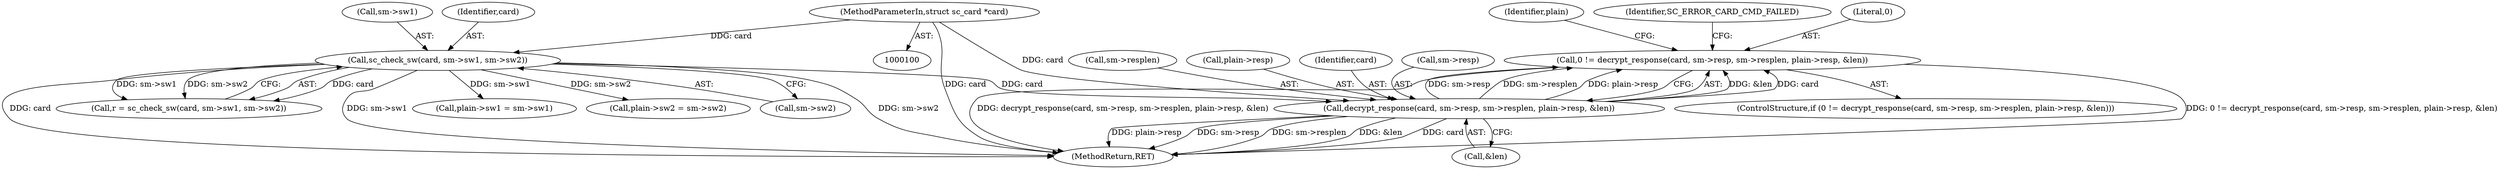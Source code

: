 digraph "0_OpenSC_8fe377e93b4b56060e5bbfb6f3142ceaeca744fa_8@API" {
"1000153" [label="(Call,0 != decrypt_response(card, sm->resp, sm->resplen, plain->resp, &len))"];
"1000155" [label="(Call,decrypt_response(card, sm->resp, sm->resplen, plain->resp, &len))"];
"1000134" [label="(Call,sc_check_sw(card, sm->sw1, sm->sw2))"];
"1000101" [label="(MethodParameterIn,struct sc_card *card)"];
"1000155" [label="(Call,decrypt_response(card, sm->resp, sm->resplen, plain->resp, &len))"];
"1000199" [label="(Call,plain->sw2 = sm->sw2)"];
"1000166" [label="(Call,&len)"];
"1000160" [label="(Call,sm->resplen)"];
"1000139" [label="(Call,sm->sw2)"];
"1000163" [label="(Call,plain->resp)"];
"1000169" [label="(Identifier,SC_ERROR_CARD_CMD_FAILED)"];
"1000154" [label="(Literal,0)"];
"1000153" [label="(Call,0 != decrypt_response(card, sm->resp, sm->resplen, plain->resp, &len))"];
"1000152" [label="(ControlStructure,if (0 != decrypt_response(card, sm->resp, sm->resplen, plain->resp, &len)))"];
"1000136" [label="(Call,sm->sw1)"];
"1000135" [label="(Identifier,card)"];
"1000134" [label="(Call,sc_check_sw(card, sm->sw1, sm->sw2))"];
"1000132" [label="(Call,r = sc_check_sw(card, sm->sw1, sm->sw2))"];
"1000189" [label="(Identifier,plain)"];
"1000156" [label="(Identifier,card)"];
"1000157" [label="(Call,sm->resp)"];
"1000101" [label="(MethodParameterIn,struct sc_card *card)"];
"1000225" [label="(MethodReturn,RET)"];
"1000192" [label="(Call,plain->sw1 = sm->sw1)"];
"1000153" -> "1000152"  [label="AST: "];
"1000153" -> "1000155"  [label="CFG: "];
"1000154" -> "1000153"  [label="AST: "];
"1000155" -> "1000153"  [label="AST: "];
"1000169" -> "1000153"  [label="CFG: "];
"1000189" -> "1000153"  [label="CFG: "];
"1000153" -> "1000225"  [label="DDG: 0 != decrypt_response(card, sm->resp, sm->resplen, plain->resp, &len)"];
"1000153" -> "1000225"  [label="DDG: decrypt_response(card, sm->resp, sm->resplen, plain->resp, &len)"];
"1000155" -> "1000153"  [label="DDG: &len"];
"1000155" -> "1000153"  [label="DDG: card"];
"1000155" -> "1000153"  [label="DDG: sm->resp"];
"1000155" -> "1000153"  [label="DDG: sm->resplen"];
"1000155" -> "1000153"  [label="DDG: plain->resp"];
"1000155" -> "1000166"  [label="CFG: "];
"1000156" -> "1000155"  [label="AST: "];
"1000157" -> "1000155"  [label="AST: "];
"1000160" -> "1000155"  [label="AST: "];
"1000163" -> "1000155"  [label="AST: "];
"1000166" -> "1000155"  [label="AST: "];
"1000155" -> "1000225"  [label="DDG: sm->resp"];
"1000155" -> "1000225"  [label="DDG: sm->resplen"];
"1000155" -> "1000225"  [label="DDG: &len"];
"1000155" -> "1000225"  [label="DDG: card"];
"1000155" -> "1000225"  [label="DDG: plain->resp"];
"1000134" -> "1000155"  [label="DDG: card"];
"1000101" -> "1000155"  [label="DDG: card"];
"1000134" -> "1000132"  [label="AST: "];
"1000134" -> "1000139"  [label="CFG: "];
"1000135" -> "1000134"  [label="AST: "];
"1000136" -> "1000134"  [label="AST: "];
"1000139" -> "1000134"  [label="AST: "];
"1000132" -> "1000134"  [label="CFG: "];
"1000134" -> "1000225"  [label="DDG: sm->sw2"];
"1000134" -> "1000225"  [label="DDG: card"];
"1000134" -> "1000225"  [label="DDG: sm->sw1"];
"1000134" -> "1000132"  [label="DDG: card"];
"1000134" -> "1000132"  [label="DDG: sm->sw1"];
"1000134" -> "1000132"  [label="DDG: sm->sw2"];
"1000101" -> "1000134"  [label="DDG: card"];
"1000134" -> "1000192"  [label="DDG: sm->sw1"];
"1000134" -> "1000199"  [label="DDG: sm->sw2"];
"1000101" -> "1000100"  [label="AST: "];
"1000101" -> "1000225"  [label="DDG: card"];
}
